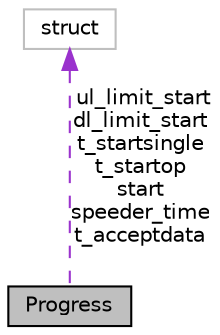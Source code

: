 digraph "Progress"
{
  edge [fontname="Helvetica",fontsize="10",labelfontname="Helvetica",labelfontsize="10"];
  node [fontname="Helvetica",fontsize="10",shape=record];
  Node1 [label="Progress",height=0.2,width=0.4,color="black", fillcolor="grey75", style="filled", fontcolor="black"];
  Node2 -> Node1 [dir="back",color="darkorchid3",fontsize="10",style="dashed",label=" ul_limit_start\ndl_limit_start\nt_startsingle\nt_startop\nstart\nspeeder_time\nt_acceptdata" ,fontname="Helvetica"];
  Node2 [label="struct",height=0.2,width=0.4,color="grey75", fillcolor="white", style="filled"];
}
